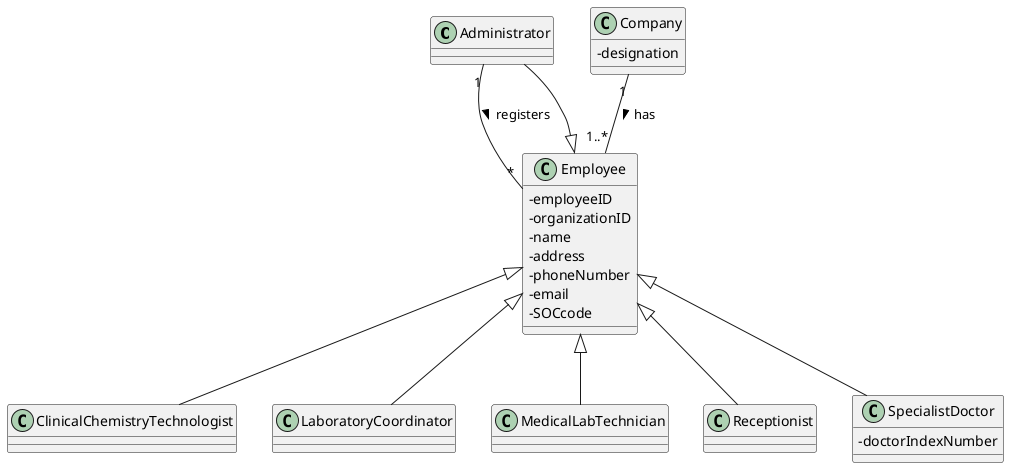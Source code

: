 @startuml
skinparam classAttributeIconSize 0

class Administrator
class ClinicalChemistryTechnologist
class Company {
-designation
}
class Employee {
-employeeID
-organizationID
-name
-address
-phoneNumber
-email
-SOCcode
}
class LaboratoryCoordinator
class MedicalLabTechnician
class Receptionist
class SpecialistDoctor {
-doctorIndexNumber
}

Company "1"--"1..*" Employee : has >
Employee <|-- Administrator
Employee <|-- ClinicalChemistryTechnologist
Employee <|-- MedicalLabTechnician
Employee <|-- LaboratoryCoordinator
Employee <|-- Receptionist
Employee <|-- SpecialistDoctor
Administrator "1"--"*" Employee : registers >
@enduml